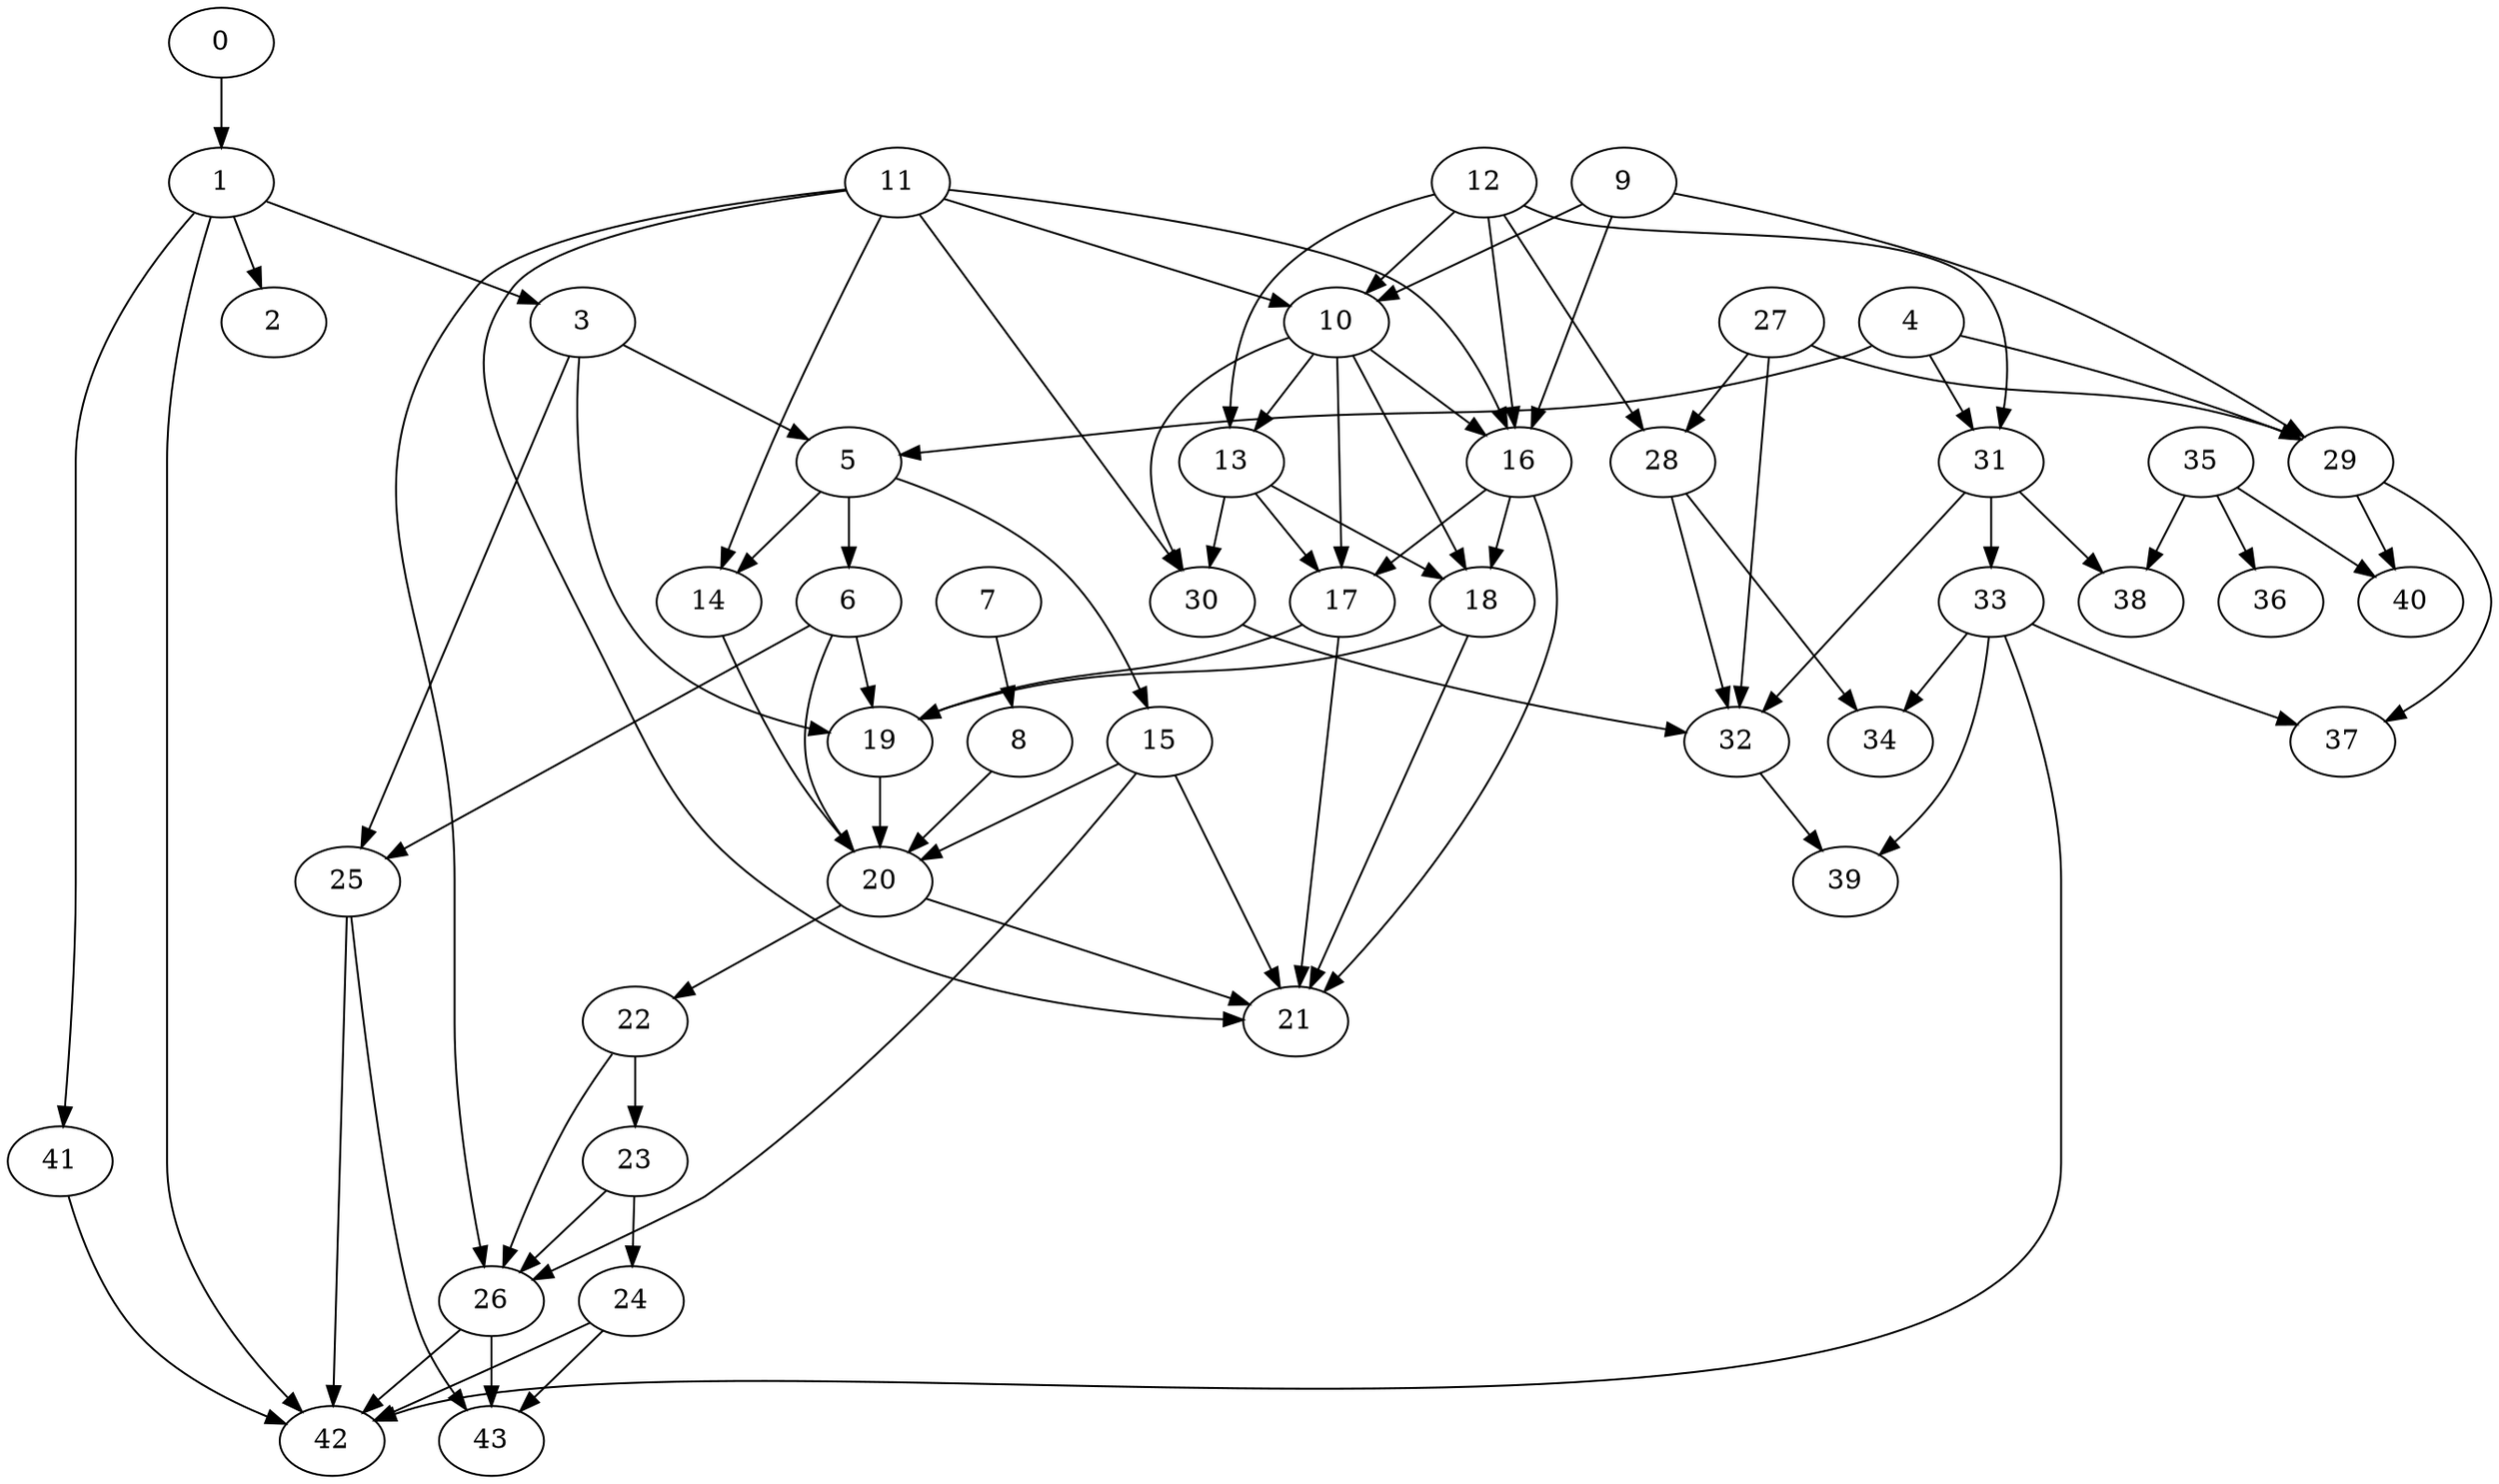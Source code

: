 /* Created by igraph @VERSION@ */
digraph {
  0 [
    name=1
  ];
  1 [
    name=6
  ];
  2 [
    name=7
  ];
  3 [
    name=8
  ];
  4 [
    name=9
  ];
  5 [
    name=10
  ];
  6 [
    name=11
  ];
  7 [
    name=5
  ];
  8 [
    name=12
  ];
  9 [
    name=15
  ];
  10 [
    name=16
  ];
  11 [
    name=14
  ];
  12 [
    name=13
  ];
  13 [
    name=17
  ];
  14 [
    name=18
  ];
  15 [
    name=19
  ];
  16 [
    name=20
  ];
  17 [
    name=21
  ];
  18 [
    name=22
  ];
  19 [
    name=23
  ];
  20 [
    name=24
  ];
  21 [
    name=25
  ];
  22 [
    name=27
  ];
  23 [
    name=28
  ];
  24 [
    name=29
  ];
  25 [
    name=30
  ];
  26 [
    name=31
  ];
  27 [
    name=32
  ];
  28 [
    name=33
  ];
  29 [
    name=34
  ];
  30 [
    name=35
  ];
  31 [
    name=36
  ];
  32 [
    name=37
  ];
  33 [
    name=39
  ];
  34 [
    name=40
  ];
  35 [
    name=38
  ];
  36 [
    name=41
  ];
  37 [
    name=42
  ];
  38 [
    name=43
  ];
  39 [
    name=44
  ];
  40 [
    name=45
  ];
  41 [
    name=46
  ];
  42 [
    name=47
  ];
  43 [
    name=48
  ];

  0 -> 1;
  1 -> 2;
  1 -> 3;
  1 -> 41;
  1 -> 42;
  3 -> 5;
  3 -> 19;
  3 -> 25;
  4 -> 5;
  4 -> 29;
  4 -> 31;
  5 -> 6;
  5 -> 14;
  5 -> 15;
  6 -> 19;
  6 -> 20;
  6 -> 25;
  7 -> 8;
  8 -> 20;
  9 -> 10;
  9 -> 16;
  9 -> 29;
  10 -> 13;
  10 -> 16;
  10 -> 17;
  10 -> 18;
  10 -> 30;
  11 -> 10;
  11 -> 14;
  11 -> 16;
  11 -> 21;
  11 -> 26;
  11 -> 30;
  12 -> 10;
  12 -> 13;
  12 -> 16;
  12 -> 28;
  12 -> 31;
  13 -> 17;
  13 -> 18;
  13 -> 30;
  14 -> 20;
  15 -> 20;
  15 -> 21;
  15 -> 26;
  16 -> 17;
  16 -> 18;
  16 -> 21;
  17 -> 19;
  17 -> 21;
  18 -> 19;
  18 -> 21;
  19 -> 20;
  20 -> 21;
  20 -> 22;
  22 -> 23;
  22 -> 26;
  23 -> 24;
  23 -> 26;
  24 -> 42;
  24 -> 43;
  25 -> 42;
  25 -> 43;
  26 -> 42;
  26 -> 43;
  27 -> 28;
  27 -> 29;
  27 -> 32;
  28 -> 32;
  28 -> 34;
  29 -> 37;
  29 -> 40;
  30 -> 32;
  31 -> 32;
  31 -> 33;
  31 -> 38;
  32 -> 39;
  33 -> 34;
  33 -> 37;
  33 -> 39;
  33 -> 42;
  35 -> 36;
  35 -> 38;
  35 -> 40;
  41 -> 42;
}
